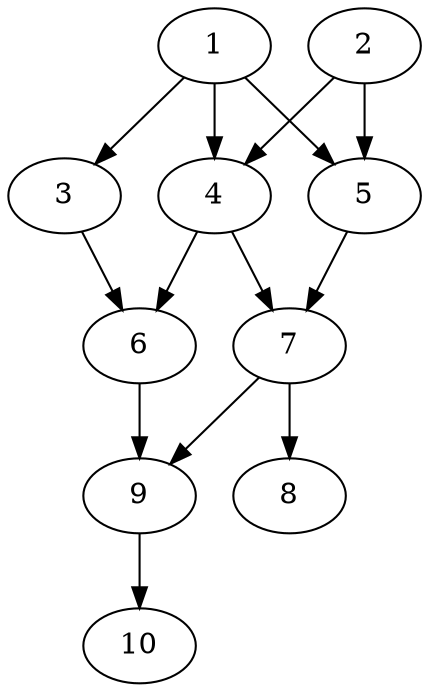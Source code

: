 // DAG automatically generated by daggen at Thu Oct  3 13:58:05 2019
// ./daggen --dot -n 10 --ccr 0.4 --fat 0.5 --regular 0.9 --density 0.7 --mindata 5242880 --maxdata 52428800 
digraph G {
  1 [size="129807360", alpha="0.12", expect_size="51922944"] 
  1 -> 3 [size ="51922944"]
  1 -> 4 [size ="51922944"]
  1 -> 5 [size ="51922944"]
  2 [size="46745600", alpha="0.17", expect_size="18698240"] 
  2 -> 4 [size ="18698240"]
  2 -> 5 [size ="18698240"]
  3 [size="71472640", alpha="0.08", expect_size="28589056"] 
  3 -> 6 [size ="28589056"]
  4 [size="72281600", alpha="0.10", expect_size="28912640"] 
  4 -> 6 [size ="28912640"]
  4 -> 7 [size ="28912640"]
  5 [size="24985600", alpha="0.01", expect_size="9994240"] 
  5 -> 7 [size ="9994240"]
  6 [size="87114240", alpha="0.06", expect_size="34845696"] 
  6 -> 9 [size ="34845696"]
  7 [size="114170880", alpha="0.19", expect_size="45668352"] 
  7 -> 8 [size ="45668352"]
  7 -> 9 [size ="45668352"]
  8 [size="14935040", alpha="0.07", expect_size="5974016"] 
  9 [size="84828160", alpha="0.09", expect_size="33931264"] 
  9 -> 10 [size ="33931264"]
  10 [size="40222720", alpha="0.15", expect_size="16089088"] 
}
